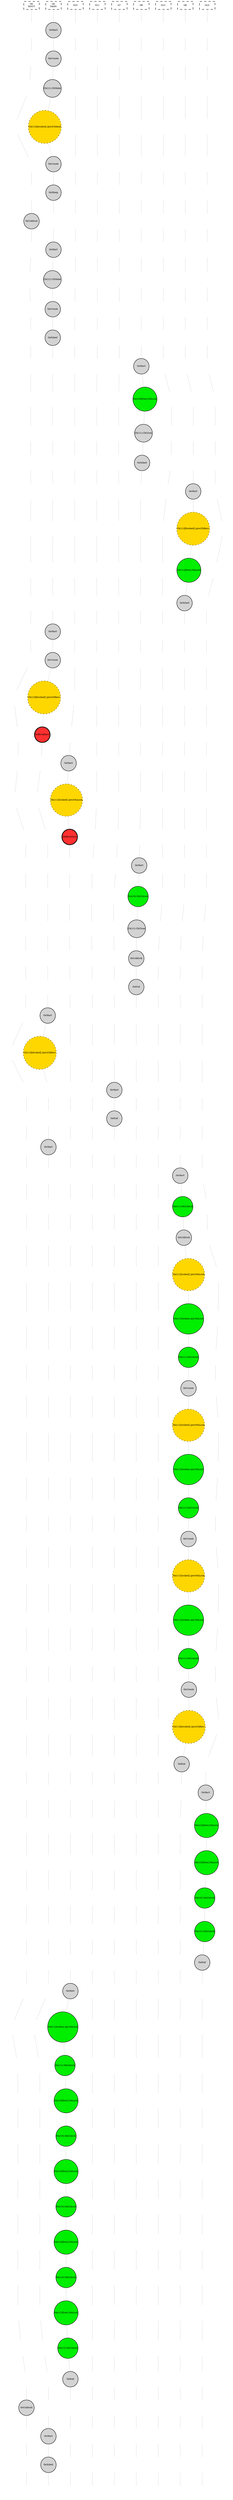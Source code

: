 digraph G{
	rankdir=TB
	subgraph{
		node [margin=0 fontsize=6 width=0.6 height=0.3 shape=box style=dashed fixedsize=true]
		rank=same;
		rankdir=LR
		"-1,0" [label="G0\nROOT"]
		"-1,1" [label="G5\nMAIN"]
		"-1,2" [label="G10"]
		"-1,3" [label="G11"]
		"-1,4" [label="G7"]
		"-1,5" [label="G9"]
		"-1,6" [label="G12"]
		"-1,7" [label="G8"]
		"-1,8" [label="G13"]

		edge [dir=none, style=invis]
		"-1,0" -> "-1,1"
		"-1,1" -> "-1,2"
		"-1,2" -> "-1,3"
		"-1,3" -> "-1,4"
		"-1,4" -> "-1,5"
		"-1,5" -> "-1,6"
		"-1,6" -> "-1,7"
		"-1,7" -> "-1,8"	}

	subgraph{
		node [margin=0 fontsize=6 width=0.6 shape=circle style=invis]
		rank=same;
		rankdir=LR

		"0,0" 
		"0,1" [label="GoStart",style=filled]
		"0,2" 
		"0,3" 
		"0,4" 
		"0,5" 
		"0,6" 
		"0,7" 
		"0,8" 

		edge [dir=none, style=invis]
		"0,0" -> "0,1"
		"0,1" -> "0,2"
		"0,2" -> "0,3"
		"0,3" -> "0,4"
		"0,4" -> "0,5"
		"0,5" -> "0,6"
		"0,6" -> "0,7"
		"0,7" -> "0,8"	}

	subgraph{
		node [margin=0 fontsize=6 width=0.6 shape=circle style=invis]
		rank=same;
		rankdir=LR

		"1,0" 
		"1,1" [label="GoCreate",style=filled]
		"1,2" 
		"1,3" 
		"1,4" 
		"1,5" 
		"1,6" 
		"1,7" 
		"1,8" 

		edge [dir=none, style=invis]
		"1,0" -> "1,1"
		"1,1" -> "1,2"
		"1,2" -> "1,3"
		"1,3" -> "1,4"
		"1,4" -> "1,5"
		"1,5" -> "1,6"
		"1,6" -> "1,7"
		"1,7" -> "1,8"	}

	subgraph{
		node [margin=0 fontsize=6 width=0.6 shape=circle style=invis]
		rank=same;
		rankdir=LR

		"2,0" 
		"2,1" [label="Ch(11).ChMake",style=filled]
		"2,2" 
		"2,3" 
		"2,4" 
		"2,5" 
		"2,6" 
		"2,7" 
		"2,8" 

		edge [dir=none, style=invis]
		"2,0" -> "2,1"
		"2,1" -> "2,2"
		"2,2" -> "2,3"
		"2,3" -> "2,4"
		"2,4" -> "2,5"
		"2,5" -> "2,6"
		"2,6" -> "2,7"
		"2,7" -> "2,8"	}

	subgraph{
		node [margin=0 fontsize=6 width=0.6 shape=circle style=invis]
		rank=same;
		rankdir=LR

		"3,0" 
		"3,1" [label="Ch(11)[blocked].(pre)ChSend",style="dotted,filled", fillcolor=gold]
		"3,2" 
		"3,3" 
		"3,4" 
		"3,5" 
		"3,6" 
		"3,7" 
		"3,8" 

		edge [dir=none, style=invis]
		"3,0" -> "3,1"
		"3,1" -> "3,2"
		"3,2" -> "3,3"
		"3,3" -> "3,4"
		"3,4" -> "3,5"
		"3,5" -> "3,6"
		"3,6" -> "3,7"
		"3,7" -> "3,8"	}

	subgraph{
		node [margin=0 fontsize=6 width=0.6 shape=circle style=invis]
		rank=same;
		rankdir=LR

		"4,0" 
		"4,1" [label="GoCreate",style=filled]
		"4,2" 
		"4,3" 
		"4,4" 
		"4,5" 
		"4,6" 
		"4,7" 
		"4,8" 

		edge [dir=none, style=invis]
		"4,0" -> "4,1"
		"4,1" -> "4,2"
		"4,2" -> "4,3"
		"4,3" -> "4,4"
		"4,4" -> "4,5"
		"4,5" -> "4,6"
		"4,6" -> "4,7"
		"4,7" -> "4,8"	}

	subgraph{
		node [margin=0 fontsize=6 width=0.6 shape=circle style=invis]
		rank=same;
		rankdir=LR

		"5,0" 
		"5,1" [label="GoSleep",style=filled]
		"5,2" 
		"5,3" 
		"5,4" 
		"5,5" 
		"5,6" 
		"5,7" 
		"5,8" 

		edge [dir=none, style=invis]
		"5,0" -> "5,1"
		"5,1" -> "5,2"
		"5,2" -> "5,3"
		"5,3" -> "5,4"
		"5,4" -> "5,5"
		"5,5" -> "5,6"
		"5,6" -> "5,7"
		"5,7" -> "5,8"	}

	subgraph{
		node [margin=0 fontsize=6 width=0.6 shape=circle style=invis]
		rank=same;
		rankdir=LR

		"6,0" [label="GoUnblock",style=filled]
		"6,1" 
		"6,2" 
		"6,3" 
		"6,4" 
		"6,5" 
		"6,6" 
		"6,7" 
		"6,8" 

		edge [dir=none, style=invis]
		"6,0" -> "6,1"
		"6,1" -> "6,2"
		"6,2" -> "6,3"
		"6,3" -> "6,4"
		"6,4" -> "6,5"
		"6,5" -> "6,6"
		"6,6" -> "6,7"
		"6,7" -> "6,8"	}

	subgraph{
		node [margin=0 fontsize=6 width=0.6 shape=circle style=invis]
		rank=same;
		rankdir=LR

		"7,0" 
		"7,1" [label="GoStart",style=filled]
		"7,2" 
		"7,3" 
		"7,4" 
		"7,5" 
		"7,6" 
		"7,7" 
		"7,8" 

		edge [dir=none, style=invis]
		"7,0" -> "7,1"
		"7,1" -> "7,2"
		"7,2" -> "7,3"
		"7,3" -> "7,4"
		"7,4" -> "7,5"
		"7,5" -> "7,6"
		"7,6" -> "7,7"
		"7,7" -> "7,8"	}

	subgraph{
		node [margin=0 fontsize=6 width=0.6 shape=circle style=invis]
		rank=same;
		rankdir=LR

		"8,0" 
		"8,1" [label="Ch(12).ChMake",style=filled]
		"8,2" 
		"8,3" 
		"8,4" 
		"8,5" 
		"8,6" 
		"8,7" 
		"8,8" 

		edge [dir=none, style=invis]
		"8,0" -> "8,1"
		"8,1" -> "8,2"
		"8,2" -> "8,3"
		"8,3" -> "8,4"
		"8,4" -> "8,5"
		"8,5" -> "8,6"
		"8,6" -> "8,7"
		"8,7" -> "8,8"	}

	subgraph{
		node [margin=0 fontsize=6 width=0.6 shape=circle style=invis]
		rank=same;
		rankdir=LR

		"9,0" 
		"9,1" [label="GoCreate",style=filled]
		"9,2" 
		"9,3" 
		"9,4" 
		"9,5" 
		"9,6" 
		"9,7" 
		"9,8" 

		edge [dir=none, style=invis]
		"9,0" -> "9,1"
		"9,1" -> "9,2"
		"9,2" -> "9,3"
		"9,3" -> "9,4"
		"9,4" -> "9,5"
		"9,5" -> "9,6"
		"9,6" -> "9,7"
		"9,7" -> "9,8"	}

	subgraph{
		node [margin=0 fontsize=6 width=0.6 shape=circle style=invis]
		rank=same;
		rankdir=LR

		"10,0" 
		"10,1" [label="GoSched",style=filled]
		"10,2" 
		"10,3" 
		"10,4" 
		"10,5" 
		"10,6" 
		"10,7" 
		"10,8" 

		edge [dir=none, style=invis]
		"10,0" -> "10,1"
		"10,1" -> "10,2"
		"10,2" -> "10,3"
		"10,3" -> "10,4"
		"10,4" -> "10,5"
		"10,5" -> "10,6"
		"10,6" -> "10,7"
		"10,7" -> "10,8"	}

	subgraph{
		node [margin=0 fontsize=6 width=0.6 shape=circle style=invis]
		rank=same;
		rankdir=LR

		"11,0" 
		"11,1" 
		"11,2" 
		"11,3" 
		"11,4" 
		"11,5" [label="GoStart",style=filled]
		"11,6" 
		"11,7" 
		"11,8" 

		edge [dir=none, style=invis]
		"11,0" -> "11,1"
		"11,1" -> "11,2"
		"11,2" -> "11,3"
		"11,3" -> "11,4"
		"11,4" -> "11,5"
		"11,5" -> "11,6"
		"11,6" -> "11,7"
		"11,7" -> "11,8"	}

	subgraph{
		node [margin=0 fontsize=6 width=0.6 shape=circle style=invis]
		rank=same;
		rankdir=LR

		"12,0" 
		"12,1" 
		"12,2" 
		"12,3" 
		"12,4" 
		"12,5" [label="Mu(10)[free].MuLock",style="filled", fillcolor=green2]
		"12,6" 
		"12,7" 
		"12,8" 

		edge [dir=none, style=invis]
		"12,0" -> "12,1"
		"12,1" -> "12,2"
		"12,2" -> "12,3"
		"12,3" -> "12,4"
		"12,4" -> "12,5"
		"12,5" -> "12,6"
		"12,6" -> "12,7"
		"12,7" -> "12,8"	}

	subgraph{
		node [margin=0 fontsize=6 width=0.6 shape=circle style=invis]
		rank=same;
		rankdir=LR

		"13,0" 
		"13,1" 
		"13,2" 
		"13,3" 
		"13,4" 
		"13,5" [label="Ch(11).ChClose",style=filled]
		"13,6" 
		"13,7" 
		"13,8" 

		edge [dir=none, style=invis]
		"13,0" -> "13,1"
		"13,1" -> "13,2"
		"13,2" -> "13,3"
		"13,3" -> "13,4"
		"13,4" -> "13,5"
		"13,5" -> "13,6"
		"13,6" -> "13,7"
		"13,7" -> "13,8"	}

	subgraph{
		node [margin=0 fontsize=6 width=0.6 shape=circle style=invis]
		rank=same;
		rankdir=LR

		"14,0" 
		"14,1" 
		"14,2" 
		"14,3" 
		"14,4" 
		"14,5" [label="GoSched",style=filled]
		"14,6" 
		"14,7" 
		"14,8" 

		edge [dir=none, style=invis]
		"14,0" -> "14,1"
		"14,1" -> "14,2"
		"14,2" -> "14,3"
		"14,3" -> "14,4"
		"14,4" -> "14,5"
		"14,5" -> "14,6"
		"14,6" -> "14,7"
		"14,7" -> "14,8"	}

	subgraph{
		node [margin=0 fontsize=6 width=0.6 shape=circle style=invis]
		rank=same;
		rankdir=LR

		"15,0" 
		"15,1" 
		"15,2" 
		"15,3" 
		"15,4" 
		"15,5" 
		"15,6" 
		"15,7" [label="GoStart",style=filled]
		"15,8" 

		edge [dir=none, style=invis]
		"15,0" -> "15,1"
		"15,1" -> "15,2"
		"15,2" -> "15,3"
		"15,3" -> "15,4"
		"15,4" -> "15,5"
		"15,5" -> "15,6"
		"15,6" -> "15,7"
		"15,7" -> "15,8"	}

	subgraph{
		node [margin=0 fontsize=6 width=0.6 shape=circle style=invis]
		rank=same;
		rankdir=LR

		"16,0" 
		"16,1" 
		"16,2" 
		"16,3" 
		"16,4" 
		"16,5" 
		"16,6" 
		"16,7" [label="Ch(11)[blocked].(pre)ChRecv",style="dotted,filled", fillcolor=gold]
		"16,8" 

		edge [dir=none, style=invis]
		"16,0" -> "16,1"
		"16,1" -> "16,2"
		"16,2" -> "16,3"
		"16,3" -> "16,4"
		"16,4" -> "16,5"
		"16,5" -> "16,6"
		"16,6" -> "16,7"
		"16,7" -> "16,8"	}

	subgraph{
		node [margin=0 fontsize=6 width=0.6 shape=circle style=invis]
		rank=same;
		rankdir=LR

		"17,0" 
		"17,1" 
		"17,2" 
		"17,3" 
		"17,4" 
		"17,5" 
		"17,6" 
		"17,7" [label="Mu(11)[free].MuLock",style="filled", fillcolor=green2]
		"17,8" 

		edge [dir=none, style=invis]
		"17,0" -> "17,1"
		"17,1" -> "17,2"
		"17,2" -> "17,3"
		"17,3" -> "17,4"
		"17,4" -> "17,5"
		"17,5" -> "17,6"
		"17,6" -> "17,7"
		"17,7" -> "17,8"	}

	subgraph{
		node [margin=0 fontsize=6 width=0.6 shape=circle style=invis]
		rank=same;
		rankdir=LR

		"18,0" 
		"18,1" 
		"18,2" 
		"18,3" 
		"18,4" 
		"18,5" 
		"18,6" 
		"18,7" [label="GoSched",style=filled]
		"18,8" 

		edge [dir=none, style=invis]
		"18,0" -> "18,1"
		"18,1" -> "18,2"
		"18,2" -> "18,3"
		"18,3" -> "18,4"
		"18,4" -> "18,5"
		"18,5" -> "18,6"
		"18,6" -> "18,7"
		"18,7" -> "18,8"	}

	subgraph{
		node [margin=0 fontsize=6 width=0.6 shape=circle style=invis]
		rank=same;
		rankdir=LR

		"19,0" 
		"19,1" [label="GoStart",style=filled]
		"19,2" 
		"19,3" 
		"19,4" 
		"19,5" 
		"19,6" 
		"19,7" 
		"19,8" 

		edge [dir=none, style=invis]
		"19,0" -> "19,1"
		"19,1" -> "19,2"
		"19,2" -> "19,3"
		"19,3" -> "19,4"
		"19,4" -> "19,5"
		"19,5" -> "19,6"
		"19,6" -> "19,7"
		"19,7" -> "19,8"	}

	subgraph{
		node [margin=0 fontsize=6 width=0.6 shape=circle style=invis]
		rank=same;
		rankdir=LR

		"20,0" 
		"20,1" [label="GoCreate",style=filled]
		"20,2" 
		"20,3" 
		"20,4" 
		"20,5" 
		"20,6" 
		"20,7" 
		"20,8" 

		edge [dir=none, style=invis]
		"20,0" -> "20,1"
		"20,1" -> "20,2"
		"20,2" -> "20,3"
		"20,3" -> "20,4"
		"20,4" -> "20,5"
		"20,5" -> "20,6"
		"20,6" -> "20,7"
		"20,7" -> "20,8"	}

	subgraph{
		node [margin=0 fontsize=6 width=0.6 shape=circle style=invis]
		rank=same;
		rankdir=LR

		"21,0" 
		"21,1" [label="Ch(12)[blocked].(pre)ChRecv",style="dotted,filled", fillcolor=gold]
		"21,2" 
		"21,3" 
		"21,4" 
		"21,5" 
		"21,6" 
		"21,7" 
		"21,8" 

		edge [dir=none, style=invis]
		"21,0" -> "21,1"
		"21,1" -> "21,2"
		"21,2" -> "21,3"
		"21,3" -> "21,4"
		"21,4" -> "21,5"
		"21,5" -> "21,6"
		"21,6" -> "21,7"
		"21,7" -> "21,8"	}

	subgraph{
		node [margin=0 fontsize=6 width=0.6 shape=circle style=invis]
		rank=same;
		rankdir=LR

		"22,0" 
		"22,1" [label="GoBlockRecv",style="bold,filled", fillcolor=firebrick1]
		"22,2" 
		"22,3" 
		"22,4" 
		"22,5" 
		"22,6" 
		"22,7" 
		"22,8" 

		edge [dir=none, style=invis]
		"22,0" -> "22,1"
		"22,1" -> "22,2"
		"22,2" -> "22,3"
		"22,3" -> "22,4"
		"22,4" -> "22,5"
		"22,5" -> "22,6"
		"22,6" -> "22,7"
		"22,7" -> "22,8"	}

	subgraph{
		node [margin=0 fontsize=6 width=0.6 shape=circle style=invis]
		rank=same;
		rankdir=LR

		"23,0" 
		"23,1" 
		"23,2" [label="GoStart",style=filled]
		"23,3" 
		"23,4" 
		"23,5" 
		"23,6" 
		"23,7" 
		"23,8" 

		edge [dir=none, style=invis]
		"23,0" -> "23,1"
		"23,1" -> "23,2"
		"23,2" -> "23,3"
		"23,3" -> "23,4"
		"23,4" -> "23,5"
		"23,5" -> "23,6"
		"23,6" -> "23,7"
		"23,7" -> "23,8"	}

	subgraph{
		node [margin=0 fontsize=6 width=0.6 shape=circle style=invis]
		rank=same;
		rankdir=LR

		"24,0" 
		"24,1" 
		"24,2" [label="Mu(11)[locked].(pre)MuLock",style="dotted,filled", fillcolor=gold]
		"24,3" 
		"24,4" 
		"24,5" 
		"24,6" 
		"24,7" 
		"24,8" 

		edge [dir=none, style=invis]
		"24,0" -> "24,1"
		"24,1" -> "24,2"
		"24,2" -> "24,3"
		"24,3" -> "24,4"
		"24,4" -> "24,5"
		"24,5" -> "24,6"
		"24,6" -> "24,7"
		"24,7" -> "24,8"	}

	subgraph{
		node [margin=0 fontsize=6 width=0.6 shape=circle style=invis]
		rank=same;
		rankdir=LR

		"25,0" 
		"25,1" 
		"25,2" [label="GoBlockSync",style="bold,filled", fillcolor=firebrick1]
		"25,3" 
		"25,4" 
		"25,5" 
		"25,6" 
		"25,7" 
		"25,8" 

		edge [dir=none, style=invis]
		"25,0" -> "25,1"
		"25,1" -> "25,2"
		"25,2" -> "25,3"
		"25,3" -> "25,4"
		"25,4" -> "25,5"
		"25,5" -> "25,6"
		"25,6" -> "25,7"
		"25,7" -> "25,8"	}

	subgraph{
		node [margin=0 fontsize=6 width=0.6 shape=circle style=invis]
		rank=same;
		rankdir=LR

		"26,0" 
		"26,1" 
		"26,2" 
		"26,3" 
		"26,4" 
		"26,5" [label="GoStart",style=filled]
		"26,6" 
		"26,7" 
		"26,8" 

		edge [dir=none, style=invis]
		"26,0" -> "26,1"
		"26,1" -> "26,2"
		"26,2" -> "26,3"
		"26,3" -> "26,4"
		"26,4" -> "26,5"
		"26,5" -> "26,6"
		"26,6" -> "26,7"
		"26,7" -> "26,8"	}

	subgraph{
		node [margin=0 fontsize=6 width=0.6 shape=circle style=invis]
		rank=same;
		rankdir=LR

		"27,0" 
		"27,1" 
		"27,2" 
		"27,3" 
		"27,4" 
		"27,5" [label="Mu(10).MuUnlock",style="filled", fillcolor=green2]
		"27,6" 
		"27,7" 
		"27,8" 

		edge [dir=none, style=invis]
		"27,0" -> "27,1"
		"27,1" -> "27,2"
		"27,2" -> "27,3"
		"27,3" -> "27,4"
		"27,4" -> "27,5"
		"27,5" -> "27,6"
		"27,6" -> "27,7"
		"27,7" -> "27,8"	}

	subgraph{
		node [margin=0 fontsize=6 width=0.6 shape=circle style=invis]
		rank=same;
		rankdir=LR

		"28,0" 
		"28,1" 
		"28,2" 
		"28,3" 
		"28,4" 
		"28,5" [label="Ch(12).ChClose",style=filled]
		"28,6" 
		"28,7" 
		"28,8" 

		edge [dir=none, style=invis]
		"28,0" -> "28,1"
		"28,1" -> "28,2"
		"28,2" -> "28,3"
		"28,3" -> "28,4"
		"28,4" -> "28,5"
		"28,5" -> "28,6"
		"28,6" -> "28,7"
		"28,7" -> "28,8"	}

	subgraph{
		node [margin=0 fontsize=6 width=0.6 shape=circle style=invis]
		rank=same;
		rankdir=LR

		"29,0" 
		"29,1" 
		"29,2" 
		"29,3" 
		"29,4" 
		"29,5" [label="GoUnblock",style=filled]
		"29,6" 
		"29,7" 
		"29,8" 

		edge [dir=none, style=invis]
		"29,0" -> "29,1"
		"29,1" -> "29,2"
		"29,2" -> "29,3"
		"29,3" -> "29,4"
		"29,4" -> "29,5"
		"29,5" -> "29,6"
		"29,6" -> "29,7"
		"29,7" -> "29,8"	}

	subgraph{
		node [margin=0 fontsize=6 width=0.6 shape=circle style=invis]
		rank=same;
		rankdir=LR

		"30,0" 
		"30,1" 
		"30,2" 
		"30,3" 
		"30,4" 
		"30,5" [label="GoEnd",style=filled]
		"30,6" 
		"30,7" 
		"30,8" 

		edge [dir=none, style=invis]
		"30,0" -> "30,1"
		"30,1" -> "30,2"
		"30,2" -> "30,3"
		"30,3" -> "30,4"
		"30,4" -> "30,5"
		"30,5" -> "30,6"
		"30,6" -> "30,7"
		"30,7" -> "30,8"	}

	subgraph{
		node [margin=0 fontsize=6 width=0.6 shape=circle style=invis]
		rank=same;
		rankdir=LR

		"31,0" 
		"31,1" [label="GoStart",style=filled]
		"31,2" 
		"31,3" 
		"31,4" 
		"31,5" 
		"31,6" 
		"31,7" 
		"31,8" 

		edge [dir=none, style=invis]
		"31,0" -> "31,1"
		"31,1" -> "31,2"
		"31,2" -> "31,3"
		"31,3" -> "31,4"
		"31,4" -> "31,5"
		"31,5" -> "31,6"
		"31,6" -> "31,7"
		"31,7" -> "31,8"	}

	subgraph{
		node [margin=0 fontsize=6 width=0.6 shape=circle style=invis]
		rank=same;
		rankdir=LR

		"32,0" 
		"32,1" [label="Ch(12)[blocked].(pre)ChRecv",style="dotted,filled", fillcolor=gold]
		"32,2" 
		"32,3" 
		"32,4" 
		"32,5" 
		"32,6" 
		"32,7" 
		"32,8" 

		edge [dir=none, style=invis]
		"32,0" -> "32,1"
		"32,1" -> "32,2"
		"32,2" -> "32,3"
		"32,3" -> "32,4"
		"32,4" -> "32,5"
		"32,5" -> "32,6"
		"32,6" -> "32,7"
		"32,7" -> "32,8"	}

	subgraph{
		node [margin=0 fontsize=6 width=0.6 shape=circle style=invis]
		rank=same;
		rankdir=LR

		"33,0" 
		"33,1" 
		"33,2" 
		"33,3" 
		"33,4" [label="GoStart",style=filled]
		"33,5" 
		"33,6" 
		"33,7" 
		"33,8" 

		edge [dir=none, style=invis]
		"33,0" -> "33,1"
		"33,1" -> "33,2"
		"33,2" -> "33,3"
		"33,3" -> "33,4"
		"33,4" -> "33,5"
		"33,5" -> "33,6"
		"33,6" -> "33,7"
		"33,7" -> "33,8"	}

	subgraph{
		node [margin=0 fontsize=6 width=0.6 shape=circle style=invis]
		rank=same;
		rankdir=LR

		"34,0" 
		"34,1" 
		"34,2" 
		"34,3" 
		"34,4" [label="GoEnd",style=filled]
		"34,5" 
		"34,6" 
		"34,7" 
		"34,8" 

		edge [dir=none, style=invis]
		"34,0" -> "34,1"
		"34,1" -> "34,2"
		"34,2" -> "34,3"
		"34,3" -> "34,4"
		"34,4" -> "34,5"
		"34,5" -> "34,6"
		"34,6" -> "34,7"
		"34,7" -> "34,8"	}

	subgraph{
		node [margin=0 fontsize=6 width=0.6 shape=circle style=invis]
		rank=same;
		rankdir=LR

		"35,0" 
		"35,1" [label="GoStart",style=filled]
		"35,2" 
		"35,3" 
		"35,4" 
		"35,5" 
		"35,6" 
		"35,7" 
		"35,8" 

		edge [dir=none, style=invis]
		"35,0" -> "35,1"
		"35,1" -> "35,2"
		"35,2" -> "35,3"
		"35,3" -> "35,4"
		"35,4" -> "35,5"
		"35,5" -> "35,6"
		"35,6" -> "35,7"
		"35,7" -> "35,8"	}

	subgraph{
		node [margin=0 fontsize=6 width=0.6 shape=circle style=invis]
		rank=same;
		rankdir=LR

		"36,0" 
		"36,1" 
		"36,2" 
		"36,3" 
		"36,4" 
		"36,5" 
		"36,6" 
		"36,7" [label="GoStart",style=filled]
		"36,8" 

		edge [dir=none, style=invis]
		"36,0" -> "36,1"
		"36,1" -> "36,2"
		"36,2" -> "36,3"
		"36,3" -> "36,4"
		"36,4" -> "36,5"
		"36,5" -> "36,6"
		"36,6" -> "36,7"
		"36,7" -> "36,8"	}

	subgraph{
		node [margin=0 fontsize=6 width=0.6 shape=circle style=invis]
		rank=same;
		rankdir=LR

		"37,0" 
		"37,1" 
		"37,2" 
		"37,3" 
		"37,4" 
		"37,5" 
		"37,6" 
		"37,7" [label="Mu(11).MuUnlock",style="filled", fillcolor=green2]
		"37,8" 

		edge [dir=none, style=invis]
		"37,0" -> "37,1"
		"37,1" -> "37,2"
		"37,2" -> "37,3"
		"37,3" -> "37,4"
		"37,4" -> "37,5"
		"37,5" -> "37,6"
		"37,6" -> "37,7"
		"37,7" -> "37,8"	}

	subgraph{
		node [margin=0 fontsize=6 width=0.6 shape=circle style=invis]
		rank=same;
		rankdir=LR

		"38,0" 
		"38,1" 
		"38,2" 
		"38,3" 
		"38,4" 
		"38,5" 
		"38,6" 
		"38,7" [label="GoUnblock",style=filled]
		"38,8" 

		edge [dir=none, style=invis]
		"38,0" -> "38,1"
		"38,1" -> "38,2"
		"38,2" -> "38,3"
		"38,3" -> "38,4"
		"38,4" -> "38,5"
		"38,5" -> "38,6"
		"38,6" -> "38,7"
		"38,7" -> "38,8"	}

	subgraph{
		node [margin=0 fontsize=6 width=0.6 shape=circle style=invis]
		rank=same;
		rankdir=LR

		"39,0" 
		"39,1" 
		"39,2" 
		"39,3" 
		"39,4" 
		"39,5" 
		"39,6" 
		"39,7" [label="Mu(11)[locked].(pre)MuLock",style="dotted,filled", fillcolor=gold]
		"39,8" 

		edge [dir=none, style=invis]
		"39,0" -> "39,1"
		"39,1" -> "39,2"
		"39,2" -> "39,3"
		"39,3" -> "39,4"
		"39,4" -> "39,5"
		"39,5" -> "39,6"
		"39,6" -> "39,7"
		"39,7" -> "39,8"	}

	subgraph{
		node [margin=0 fontsize=6 width=0.6 shape=circle style=invis]
		rank=same;
		rankdir=LR

		"40,0" 
		"40,1" 
		"40,2" 
		"40,3" 
		"40,4" 
		"40,5" 
		"40,6" 
		"40,7" [label="Mu(11)[woken-up].MuLock",style="filled", fillcolor=green2]
		"40,8" 

		edge [dir=none, style=invis]
		"40,0" -> "40,1"
		"40,1" -> "40,2"
		"40,2" -> "40,3"
		"40,3" -> "40,4"
		"40,4" -> "40,5"
		"40,5" -> "40,6"
		"40,6" -> "40,7"
		"40,7" -> "40,8"	}

	subgraph{
		node [margin=0 fontsize=6 width=0.6 shape=circle style=invis]
		rank=same;
		rankdir=LR

		"41,0" 
		"41,1" 
		"41,2" 
		"41,3" 
		"41,4" 
		"41,5" 
		"41,6" 
		"41,7" [label="Mu(11).MuUnlock",style="filled", fillcolor=green2]
		"41,8" 

		edge [dir=none, style=invis]
		"41,0" -> "41,1"
		"41,1" -> "41,2"
		"41,2" -> "41,3"
		"41,3" -> "41,4"
		"41,4" -> "41,5"
		"41,5" -> "41,6"
		"41,6" -> "41,7"
		"41,7" -> "41,8"	}

	subgraph{
		node [margin=0 fontsize=6 width=0.6 shape=circle style=invis]
		rank=same;
		rankdir=LR

		"42,0" 
		"42,1" 
		"42,2" 
		"42,3" 
		"42,4" 
		"42,5" 
		"42,6" 
		"42,7" [label="GoCreate",style=filled]
		"42,8" 

		edge [dir=none, style=invis]
		"42,0" -> "42,1"
		"42,1" -> "42,2"
		"42,2" -> "42,3"
		"42,3" -> "42,4"
		"42,4" -> "42,5"
		"42,5" -> "42,6"
		"42,6" -> "42,7"
		"42,7" -> "42,8"	}

	subgraph{
		node [margin=0 fontsize=6 width=0.6 shape=circle style=invis]
		rank=same;
		rankdir=LR

		"43,0" 
		"43,1" 
		"43,2" 
		"43,3" 
		"43,4" 
		"43,5" 
		"43,6" 
		"43,7" [label="Mu(11)[locked].(pre)MuLock",style="dotted,filled", fillcolor=gold]
		"43,8" 

		edge [dir=none, style=invis]
		"43,0" -> "43,1"
		"43,1" -> "43,2"
		"43,2" -> "43,3"
		"43,3" -> "43,4"
		"43,4" -> "43,5"
		"43,5" -> "43,6"
		"43,6" -> "43,7"
		"43,7" -> "43,8"	}

	subgraph{
		node [margin=0 fontsize=6 width=0.6 shape=circle style=invis]
		rank=same;
		rankdir=LR

		"44,0" 
		"44,1" 
		"44,2" 
		"44,3" 
		"44,4" 
		"44,5" 
		"44,6" 
		"44,7" [label="Mu(11)[woken-up].MuLock",style="filled", fillcolor=green2]
		"44,8" 

		edge [dir=none, style=invis]
		"44,0" -> "44,1"
		"44,1" -> "44,2"
		"44,2" -> "44,3"
		"44,3" -> "44,4"
		"44,4" -> "44,5"
		"44,5" -> "44,6"
		"44,6" -> "44,7"
		"44,7" -> "44,8"	}

	subgraph{
		node [margin=0 fontsize=6 width=0.6 shape=circle style=invis]
		rank=same;
		rankdir=LR

		"45,0" 
		"45,1" 
		"45,2" 
		"45,3" 
		"45,4" 
		"45,5" 
		"45,6" 
		"45,7" [label="Mu(11).MuUnlock",style="filled", fillcolor=green2]
		"45,8" 

		edge [dir=none, style=invis]
		"45,0" -> "45,1"
		"45,1" -> "45,2"
		"45,2" -> "45,3"
		"45,3" -> "45,4"
		"45,4" -> "45,5"
		"45,5" -> "45,6"
		"45,6" -> "45,7"
		"45,7" -> "45,8"	}

	subgraph{
		node [margin=0 fontsize=6 width=0.6 shape=circle style=invis]
		rank=same;
		rankdir=LR

		"46,0" 
		"46,1" 
		"46,2" 
		"46,3" 
		"46,4" 
		"46,5" 
		"46,6" 
		"46,7" [label="GoCreate",style=filled]
		"46,8" 

		edge [dir=none, style=invis]
		"46,0" -> "46,1"
		"46,1" -> "46,2"
		"46,2" -> "46,3"
		"46,3" -> "46,4"
		"46,4" -> "46,5"
		"46,5" -> "46,6"
		"46,6" -> "46,7"
		"46,7" -> "46,8"	}

	subgraph{
		node [margin=0 fontsize=6 width=0.6 shape=circle style=invis]
		rank=same;
		rankdir=LR

		"47,0" 
		"47,1" 
		"47,2" 
		"47,3" 
		"47,4" 
		"47,5" 
		"47,6" 
		"47,7" [label="Mu(11)[locked].(pre)MuLock",style="dotted,filled", fillcolor=gold]
		"47,8" 

		edge [dir=none, style=invis]
		"47,0" -> "47,1"
		"47,1" -> "47,2"
		"47,2" -> "47,3"
		"47,3" -> "47,4"
		"47,4" -> "47,5"
		"47,5" -> "47,6"
		"47,6" -> "47,7"
		"47,7" -> "47,8"	}

	subgraph{
		node [margin=0 fontsize=6 width=0.6 shape=circle style=invis]
		rank=same;
		rankdir=LR

		"48,0" 
		"48,1" 
		"48,2" 
		"48,3" 
		"48,4" 
		"48,5" 
		"48,6" 
		"48,7" [label="Mu(11)[woken-up].MuLock",style="filled", fillcolor=green2]
		"48,8" 

		edge [dir=none, style=invis]
		"48,0" -> "48,1"
		"48,1" -> "48,2"
		"48,2" -> "48,3"
		"48,3" -> "48,4"
		"48,4" -> "48,5"
		"48,5" -> "48,6"
		"48,6" -> "48,7"
		"48,7" -> "48,8"	}

	subgraph{
		node [margin=0 fontsize=6 width=0.6 shape=circle style=invis]
		rank=same;
		rankdir=LR

		"49,0" 
		"49,1" 
		"49,2" 
		"49,3" 
		"49,4" 
		"49,5" 
		"49,6" 
		"49,7" [label="Mu(11).MuUnlock",style="filled", fillcolor=green2]
		"49,8" 

		edge [dir=none, style=invis]
		"49,0" -> "49,1"
		"49,1" -> "49,2"
		"49,2" -> "49,3"
		"49,3" -> "49,4"
		"49,4" -> "49,5"
		"49,5" -> "49,6"
		"49,6" -> "49,7"
		"49,7" -> "49,8"	}

	subgraph{
		node [margin=0 fontsize=6 width=0.6 shape=circle style=invis]
		rank=same;
		rankdir=LR

		"50,0" 
		"50,1" 
		"50,2" 
		"50,3" 
		"50,4" 
		"50,5" 
		"50,6" 
		"50,7" [label="GoCreate",style=filled]
		"50,8" 

		edge [dir=none, style=invis]
		"50,0" -> "50,1"
		"50,1" -> "50,2"
		"50,2" -> "50,3"
		"50,3" -> "50,4"
		"50,4" -> "50,5"
		"50,5" -> "50,6"
		"50,6" -> "50,7"
		"50,7" -> "50,8"	}

	subgraph{
		node [margin=0 fontsize=6 width=0.6 shape=circle style=invis]
		rank=same;
		rankdir=LR

		"51,0" 
		"51,1" 
		"51,2" 
		"51,3" 
		"51,4" 
		"51,5" 
		"51,6" 
		"51,7" [label="Ch(11)[blocked].(pre)ChRecv",style="dotted,filled", fillcolor=gold]
		"51,8" 

		edge [dir=none, style=invis]
		"51,0" -> "51,1"
		"51,1" -> "51,2"
		"51,2" -> "51,3"
		"51,3" -> "51,4"
		"51,4" -> "51,5"
		"51,5" -> "51,6"
		"51,6" -> "51,7"
		"51,7" -> "51,8"	}

	subgraph{
		node [margin=0 fontsize=6 width=0.6 shape=circle style=invis]
		rank=same;
		rankdir=LR

		"52,0" 
		"52,1" 
		"52,2" 
		"52,3" 
		"52,4" 
		"52,5" 
		"52,6" 
		"52,7" [label="GoEnd",style=filled]
		"52,8" 

		edge [dir=none, style=invis]
		"52,0" -> "52,1"
		"52,1" -> "52,2"
		"52,2" -> "52,3"
		"52,3" -> "52,4"
		"52,4" -> "52,5"
		"52,5" -> "52,6"
		"52,6" -> "52,7"
		"52,7" -> "52,8"	}

	subgraph{
		node [margin=0 fontsize=6 width=0.6 shape=circle style=invis]
		rank=same;
		rankdir=LR

		"53,0" 
		"53,1" 
		"53,2" 
		"53,3" 
		"53,4" 
		"53,5" 
		"53,6" 
		"53,7" 
		"53,8" [label="GoStart",style=filled]

		edge [dir=none, style=invis]
		"53,0" -> "53,1"
		"53,1" -> "53,2"
		"53,2" -> "53,3"
		"53,3" -> "53,4"
		"53,4" -> "53,5"
		"53,5" -> "53,6"
		"53,6" -> "53,7"
		"53,7" -> "53,8"	}

	subgraph{
		node [margin=0 fontsize=6 width=0.6 shape=circle style=invis]
		rank=same;
		rankdir=LR

		"54,0" 
		"54,1" 
		"54,2" 
		"54,3" 
		"54,4" 
		"54,5" 
		"54,6" 
		"54,7" 
		"54,8" [label="Mu(12)[free].MuLock",style="filled", fillcolor=green2]

		edge [dir=none, style=invis]
		"54,0" -> "54,1"
		"54,1" -> "54,2"
		"54,2" -> "54,3"
		"54,3" -> "54,4"
		"54,4" -> "54,5"
		"54,5" -> "54,6"
		"54,6" -> "54,7"
		"54,7" -> "54,8"	}

	subgraph{
		node [margin=0 fontsize=6 width=0.6 shape=circle style=invis]
		rank=same;
		rankdir=LR

		"55,0" 
		"55,1" 
		"55,2" 
		"55,3" 
		"55,4" 
		"55,5" 
		"55,6" 
		"55,7" 
		"55,8" [label="Mu(10)[free].MuLock",style="filled", fillcolor=green2]

		edge [dir=none, style=invis]
		"55,0" -> "55,1"
		"55,1" -> "55,2"
		"55,2" -> "55,3"
		"55,3" -> "55,4"
		"55,4" -> "55,5"
		"55,5" -> "55,6"
		"55,6" -> "55,7"
		"55,7" -> "55,8"	}

	subgraph{
		node [margin=0 fontsize=6 width=0.6 shape=circle style=invis]
		rank=same;
		rankdir=LR

		"56,0" 
		"56,1" 
		"56,2" 
		"56,3" 
		"56,4" 
		"56,5" 
		"56,6" 
		"56,7" 
		"56,8" [label="Mu(10).MuUnlock",style="filled", fillcolor=green2]

		edge [dir=none, style=invis]
		"56,0" -> "56,1"
		"56,1" -> "56,2"
		"56,2" -> "56,3"
		"56,3" -> "56,4"
		"56,4" -> "56,5"
		"56,5" -> "56,6"
		"56,6" -> "56,7"
		"56,7" -> "56,8"	}

	subgraph{
		node [margin=0 fontsize=6 width=0.6 shape=circle style=invis]
		rank=same;
		rankdir=LR

		"57,0" 
		"57,1" 
		"57,2" 
		"57,3" 
		"57,4" 
		"57,5" 
		"57,6" 
		"57,7" 
		"57,8" [label="Mu(12).MuUnlock",style="filled", fillcolor=green2]

		edge [dir=none, style=invis]
		"57,0" -> "57,1"
		"57,1" -> "57,2"
		"57,2" -> "57,3"
		"57,3" -> "57,4"
		"57,4" -> "57,5"
		"57,5" -> "57,6"
		"57,6" -> "57,7"
		"57,7" -> "57,8"	}

	subgraph{
		node [margin=0 fontsize=6 width=0.6 shape=circle style=invis]
		rank=same;
		rankdir=LR

		"58,0" 
		"58,1" 
		"58,2" 
		"58,3" 
		"58,4" 
		"58,5" 
		"58,6" 
		"58,7" 
		"58,8" [label="GoEnd",style=filled]

		edge [dir=none, style=invis]
		"58,0" -> "58,1"
		"58,1" -> "58,2"
		"58,2" -> "58,3"
		"58,3" -> "58,4"
		"58,4" -> "58,5"
		"58,5" -> "58,6"
		"58,6" -> "58,7"
		"58,7" -> "58,8"	}

	subgraph{
		node [margin=0 fontsize=6 width=0.6 shape=circle style=invis]
		rank=same;
		rankdir=LR

		"59,0" 
		"59,1" 
		"59,2" [label="GoStart",style=filled]
		"59,3" 
		"59,4" 
		"59,5" 
		"59,6" 
		"59,7" 
		"59,8" 

		edge [dir=none, style=invis]
		"59,0" -> "59,1"
		"59,1" -> "59,2"
		"59,2" -> "59,3"
		"59,3" -> "59,4"
		"59,4" -> "59,5"
		"59,5" -> "59,6"
		"59,6" -> "59,7"
		"59,7" -> "59,8"	}

	subgraph{
		node [margin=0 fontsize=6 width=0.6 shape=circle style=invis]
		rank=same;
		rankdir=LR

		"60,0" 
		"60,1" 
		"60,2" [label="Mu(11)[woken-up].MuLock",style="filled", fillcolor=green2]
		"60,3" 
		"60,4" 
		"60,5" 
		"60,6" 
		"60,7" 
		"60,8" 

		edge [dir=none, style=invis]
		"60,0" -> "60,1"
		"60,1" -> "60,2"
		"60,2" -> "60,3"
		"60,3" -> "60,4"
		"60,4" -> "60,5"
		"60,5" -> "60,6"
		"60,6" -> "60,7"
		"60,7" -> "60,8"	}

	subgraph{
		node [margin=0 fontsize=6 width=0.6 shape=circle style=invis]
		rank=same;
		rankdir=LR

		"61,0" 
		"61,1" 
		"61,2" [label="Mu(11).MuUnlock",style="filled", fillcolor=green2]
		"61,3" 
		"61,4" 
		"61,5" 
		"61,6" 
		"61,7" 
		"61,8" 

		edge [dir=none, style=invis]
		"61,0" -> "61,1"
		"61,1" -> "61,2"
		"61,2" -> "61,3"
		"61,3" -> "61,4"
		"61,4" -> "61,5"
		"61,5" -> "61,6"
		"61,6" -> "61,7"
		"61,7" -> "61,8"	}

	subgraph{
		node [margin=0 fontsize=6 width=0.6 shape=circle style=invis]
		rank=same;
		rankdir=LR

		"62,0" 
		"62,1" 
		"62,2" [label="Mu(10)[free].MuLock",style="filled", fillcolor=green2]
		"62,3" 
		"62,4" 
		"62,5" 
		"62,6" 
		"62,7" 
		"62,8" 

		edge [dir=none, style=invis]
		"62,0" -> "62,1"
		"62,1" -> "62,2"
		"62,2" -> "62,3"
		"62,3" -> "62,4"
		"62,4" -> "62,5"
		"62,5" -> "62,6"
		"62,6" -> "62,7"
		"62,7" -> "62,8"	}

	subgraph{
		node [margin=0 fontsize=6 width=0.6 shape=circle style=invis]
		rank=same;
		rankdir=LR

		"63,0" 
		"63,1" 
		"63,2" [label="Mu(10).MuUnlock",style="filled", fillcolor=green2]
		"63,3" 
		"63,4" 
		"63,5" 
		"63,6" 
		"63,7" 
		"63,8" 

		edge [dir=none, style=invis]
		"63,0" -> "63,1"
		"63,1" -> "63,2"
		"63,2" -> "63,3"
		"63,3" -> "63,4"
		"63,4" -> "63,5"
		"63,5" -> "63,6"
		"63,6" -> "63,7"
		"63,7" -> "63,8"	}

	subgraph{
		node [margin=0 fontsize=6 width=0.6 shape=circle style=invis]
		rank=same;
		rankdir=LR

		"64,0" 
		"64,1" 
		"64,2" [label="Mu(13)[free].MuLock",style="filled", fillcolor=green2]
		"64,3" 
		"64,4" 
		"64,5" 
		"64,6" 
		"64,7" 
		"64,8" 

		edge [dir=none, style=invis]
		"64,0" -> "64,1"
		"64,1" -> "64,2"
		"64,2" -> "64,3"
		"64,3" -> "64,4"
		"64,4" -> "64,5"
		"64,5" -> "64,6"
		"64,6" -> "64,7"
		"64,7" -> "64,8"	}

	subgraph{
		node [margin=0 fontsize=6 width=0.6 shape=circle style=invis]
		rank=same;
		rankdir=LR

		"65,0" 
		"65,1" 
		"65,2" [label="Mu(13).MuUnlock",style="filled", fillcolor=green2]
		"65,3" 
		"65,4" 
		"65,5" 
		"65,6" 
		"65,7" 
		"65,8" 

		edge [dir=none, style=invis]
		"65,0" -> "65,1"
		"65,1" -> "65,2"
		"65,2" -> "65,3"
		"65,3" -> "65,4"
		"65,4" -> "65,5"
		"65,5" -> "65,6"
		"65,6" -> "65,7"
		"65,7" -> "65,8"	}

	subgraph{
		node [margin=0 fontsize=6 width=0.6 shape=circle style=invis]
		rank=same;
		rankdir=LR

		"66,0" 
		"66,1" 
		"66,2" [label="Mu(14)[free].MuLock",style="filled", fillcolor=green2]
		"66,3" 
		"66,4" 
		"66,5" 
		"66,6" 
		"66,7" 
		"66,8" 

		edge [dir=none, style=invis]
		"66,0" -> "66,1"
		"66,1" -> "66,2"
		"66,2" -> "66,3"
		"66,3" -> "66,4"
		"66,4" -> "66,5"
		"66,5" -> "66,6"
		"66,6" -> "66,7"
		"66,7" -> "66,8"	}

	subgraph{
		node [margin=0 fontsize=6 width=0.6 shape=circle style=invis]
		rank=same;
		rankdir=LR

		"67,0" 
		"67,1" 
		"67,2" [label="Mu(14).MuUnlock",style="filled", fillcolor=green2]
		"67,3" 
		"67,4" 
		"67,5" 
		"67,6" 
		"67,7" 
		"67,8" 

		edge [dir=none, style=invis]
		"67,0" -> "67,1"
		"67,1" -> "67,2"
		"67,2" -> "67,3"
		"67,3" -> "67,4"
		"67,4" -> "67,5"
		"67,5" -> "67,6"
		"67,6" -> "67,7"
		"67,7" -> "67,8"	}

	subgraph{
		node [margin=0 fontsize=6 width=0.6 shape=circle style=invis]
		rank=same;
		rankdir=LR

		"68,0" 
		"68,1" 
		"68,2" [label="Mu(12)[free].MuLock",style="filled", fillcolor=green2]
		"68,3" 
		"68,4" 
		"68,5" 
		"68,6" 
		"68,7" 
		"68,8" 

		edge [dir=none, style=invis]
		"68,0" -> "68,1"
		"68,1" -> "68,2"
		"68,2" -> "68,3"
		"68,3" -> "68,4"
		"68,4" -> "68,5"
		"68,5" -> "68,6"
		"68,6" -> "68,7"
		"68,7" -> "68,8"	}

	subgraph{
		node [margin=0 fontsize=6 width=0.6 shape=circle style=invis]
		rank=same;
		rankdir=LR

		"69,0" 
		"69,1" 
		"69,2" [label="Mu(12).MuUnlock",style="filled", fillcolor=green2]
		"69,3" 
		"69,4" 
		"69,5" 
		"69,6" 
		"69,7" 
		"69,8" 

		edge [dir=none, style=invis]
		"69,0" -> "69,1"
		"69,1" -> "69,2"
		"69,2" -> "69,3"
		"69,3" -> "69,4"
		"69,4" -> "69,5"
		"69,5" -> "69,6"
		"69,6" -> "69,7"
		"69,7" -> "69,8"	}

	subgraph{
		node [margin=0 fontsize=6 width=0.6 shape=circle style=invis]
		rank=same;
		rankdir=LR

		"70,0" 
		"70,1" 
		"70,2" [label="GoEnd",style=filled]
		"70,3" 
		"70,4" 
		"70,5" 
		"70,6" 
		"70,7" 
		"70,8" 

		edge [dir=none, style=invis]
		"70,0" -> "70,1"
		"70,1" -> "70,2"
		"70,2" -> "70,3"
		"70,3" -> "70,4"
		"70,4" -> "70,5"
		"70,5" -> "70,6"
		"70,6" -> "70,7"
		"70,7" -> "70,8"	}

	subgraph{
		node [margin=0 fontsize=6 width=0.6 shape=circle style=invis]
		rank=same;
		rankdir=LR

		"71,0" [label="GoUnblock",style=filled]
		"71,1" 
		"71,2" 
		"71,3" 
		"71,4" 
		"71,5" 
		"71,6" 
		"71,7" 
		"71,8" 

		edge [dir=none, style=invis]
		"71,0" -> "71,1"
		"71,1" -> "71,2"
		"71,2" -> "71,3"
		"71,3" -> "71,4"
		"71,4" -> "71,5"
		"71,5" -> "71,6"
		"71,6" -> "71,7"
		"71,7" -> "71,8"	}

	subgraph{
		node [margin=0 fontsize=6 width=0.6 shape=circle style=invis]
		rank=same;
		rankdir=LR

		"72,0" 
		"72,1" [label="GoStart",style=filled]
		"72,2" 
		"72,3" 
		"72,4" 
		"72,5" 
		"72,6" 
		"72,7" 
		"72,8" 

		edge [dir=none, style=invis]
		"72,0" -> "72,1"
		"72,1" -> "72,2"
		"72,2" -> "72,3"
		"72,3" -> "72,4"
		"72,4" -> "72,5"
		"72,5" -> "72,6"
		"72,6" -> "72,7"
		"72,7" -> "72,8"	}

	subgraph{
		node [margin=0 fontsize=6 width=0.6 shape=circle style=invis]
		rank=same;
		rankdir=LR

		"73,0" 
		"73,1" [label="GoSched",style=filled]
		"73,2" 
		"73,3" 
		"73,4" 
		"73,5" 
		"73,6" 
		"73,7" 
		"73,8" 

		edge [dir=none, style=invis]
		"73,0" -> "73,1"
		"73,1" -> "73,2"
		"73,2" -> "73,3"
		"73,3" -> "73,4"
		"73,4" -> "73,5"
		"73,5" -> "73,6"
		"73,6" -> "73,7"
		"73,7" -> "73,8"	}

	subgraph{
		node [margin=0 fontsize=6 width=0.6 shape=box style=invis]
		rank=same;
		rankdir=LR
		"x,0"
		"x,1"
		"x,2"
		"x,3"
		"x,4"
		"x,5"
		"x,6"
		"x,7"
		"x,8"

		edge [dir=none, style=invis]
		"x,0" -> "x,1"
		"x,1" -> "x,2"
		"x,2" -> "x,3"
		"x,3" -> "x,4"
		"x,4" -> "x,5"
		"x,5" -> "x,6"
		"x,6" -> "x,7"
		"x,7" -> "x,8"	}

	edge [dir=none, color=gray88]
	"-1,0" -> "0,0"

	"0,0" -> "1,0"

	"1,0" -> "2,0"

	"2,0" -> "3,0"

	"3,0" -> "4,0"

	"4,0" -> "5,0"

	"5,0" -> "6,0"

	"6,0" -> "7,0"

	"7,0" -> "8,0"

	"8,0" -> "9,0"

	"9,0" -> "10,0"

	"10,0" -> "11,0"

	"11,0" -> "12,0"

	"12,0" -> "13,0"

	"13,0" -> "14,0"

	"14,0" -> "15,0"

	"15,0" -> "16,0"

	"16,0" -> "17,0"

	"17,0" -> "18,0"

	"18,0" -> "19,0"

	"19,0" -> "20,0"

	"20,0" -> "21,0"

	"21,0" -> "22,0"

	"22,0" -> "23,0"

	"23,0" -> "24,0"

	"24,0" -> "25,0"

	"25,0" -> "26,0"

	"26,0" -> "27,0"

	"27,0" -> "28,0"

	"28,0" -> "29,0"

	"29,0" -> "30,0"

	"30,0" -> "31,0"

	"31,0" -> "32,0"

	"32,0" -> "33,0"

	"33,0" -> "34,0"

	"34,0" -> "35,0"

	"35,0" -> "36,0"

	"36,0" -> "37,0"

	"37,0" -> "38,0"

	"38,0" -> "39,0"

	"39,0" -> "40,0"

	"40,0" -> "41,0"

	"41,0" -> "42,0"

	"42,0" -> "43,0"

	"43,0" -> "44,0"

	"44,0" -> "45,0"

	"45,0" -> "46,0"

	"46,0" -> "47,0"

	"47,0" -> "48,0"

	"48,0" -> "49,0"

	"49,0" -> "50,0"

	"50,0" -> "51,0"

	"51,0" -> "52,0"

	"52,0" -> "53,0"

	"53,0" -> "54,0"

	"54,0" -> "55,0"

	"55,0" -> "56,0"

	"56,0" -> "57,0"

	"57,0" -> "58,0"

	"58,0" -> "59,0"

	"59,0" -> "60,0"

	"60,0" -> "61,0"

	"61,0" -> "62,0"

	"62,0" -> "63,0"

	"63,0" -> "64,0"

	"64,0" -> "65,0"

	"65,0" -> "66,0"

	"66,0" -> "67,0"

	"67,0" -> "68,0"

	"68,0" -> "69,0"

	"69,0" -> "70,0"

	"70,0" -> "71,0"

	"71,0" -> "72,0"

	"72,0" -> "73,0"

	"73,0" -> "x,0"

	"-1,1" -> "0,1"

	"0,1" -> "1,1"

	"1,1" -> "2,1"

	"2,1" -> "3,1"

	"3,1" -> "4,1"

	"4,1" -> "5,1"

	"5,1" -> "6,1"

	"6,1" -> "7,1"

	"7,1" -> "8,1"

	"8,1" -> "9,1"

	"9,1" -> "10,1"

	"10,1" -> "11,1"

	"11,1" -> "12,1"

	"12,1" -> "13,1"

	"13,1" -> "14,1"

	"14,1" -> "15,1"

	"15,1" -> "16,1"

	"16,1" -> "17,1"

	"17,1" -> "18,1"

	"18,1" -> "19,1"

	"19,1" -> "20,1"

	"20,1" -> "21,1"

	"21,1" -> "22,1"

	"22,1" -> "23,1"

	"23,1" -> "24,1"

	"24,1" -> "25,1"

	"25,1" -> "26,1"

	"26,1" -> "27,1"

	"27,1" -> "28,1"

	"28,1" -> "29,1"

	"29,1" -> "30,1"

	"30,1" -> "31,1"

	"31,1" -> "32,1"

	"32,1" -> "33,1"

	"33,1" -> "34,1"

	"34,1" -> "35,1"

	"35,1" -> "36,1"

	"36,1" -> "37,1"

	"37,1" -> "38,1"

	"38,1" -> "39,1"

	"39,1" -> "40,1"

	"40,1" -> "41,1"

	"41,1" -> "42,1"

	"42,1" -> "43,1"

	"43,1" -> "44,1"

	"44,1" -> "45,1"

	"45,1" -> "46,1"

	"46,1" -> "47,1"

	"47,1" -> "48,1"

	"48,1" -> "49,1"

	"49,1" -> "50,1"

	"50,1" -> "51,1"

	"51,1" -> "52,1"

	"52,1" -> "53,1"

	"53,1" -> "54,1"

	"54,1" -> "55,1"

	"55,1" -> "56,1"

	"56,1" -> "57,1"

	"57,1" -> "58,1"

	"58,1" -> "59,1"

	"59,1" -> "60,1"

	"60,1" -> "61,1"

	"61,1" -> "62,1"

	"62,1" -> "63,1"

	"63,1" -> "64,1"

	"64,1" -> "65,1"

	"65,1" -> "66,1"

	"66,1" -> "67,1"

	"67,1" -> "68,1"

	"68,1" -> "69,1"

	"69,1" -> "70,1"

	"70,1" -> "71,1"

	"71,1" -> "72,1"

	"72,1" -> "73,1"

	"73,1" -> "x,1"

	"-1,2" -> "0,2"

	"0,2" -> "1,2"

	"1,2" -> "2,2"

	"2,2" -> "3,2"

	"3,2" -> "4,2"

	"4,2" -> "5,2"

	"5,2" -> "6,2"

	"6,2" -> "7,2"

	"7,2" -> "8,2"

	"8,2" -> "9,2"

	"9,2" -> "10,2"

	"10,2" -> "11,2"

	"11,2" -> "12,2"

	"12,2" -> "13,2"

	"13,2" -> "14,2"

	"14,2" -> "15,2"

	"15,2" -> "16,2"

	"16,2" -> "17,2"

	"17,2" -> "18,2"

	"18,2" -> "19,2"

	"19,2" -> "20,2"

	"20,2" -> "21,2"

	"21,2" -> "22,2"

	"22,2" -> "23,2"

	"23,2" -> "24,2"

	"24,2" -> "25,2"

	"25,2" -> "26,2"

	"26,2" -> "27,2"

	"27,2" -> "28,2"

	"28,2" -> "29,2"

	"29,2" -> "30,2"

	"30,2" -> "31,2"

	"31,2" -> "32,2"

	"32,2" -> "33,2"

	"33,2" -> "34,2"

	"34,2" -> "35,2"

	"35,2" -> "36,2"

	"36,2" -> "37,2"

	"37,2" -> "38,2"

	"38,2" -> "39,2"

	"39,2" -> "40,2"

	"40,2" -> "41,2"

	"41,2" -> "42,2"

	"42,2" -> "43,2"

	"43,2" -> "44,2"

	"44,2" -> "45,2"

	"45,2" -> "46,2"

	"46,2" -> "47,2"

	"47,2" -> "48,2"

	"48,2" -> "49,2"

	"49,2" -> "50,2"

	"50,2" -> "51,2"

	"51,2" -> "52,2"

	"52,2" -> "53,2"

	"53,2" -> "54,2"

	"54,2" -> "55,2"

	"55,2" -> "56,2"

	"56,2" -> "57,2"

	"57,2" -> "58,2"

	"58,2" -> "59,2"

	"59,2" -> "60,2"

	"60,2" -> "61,2"

	"61,2" -> "62,2"

	"62,2" -> "63,2"

	"63,2" -> "64,2"

	"64,2" -> "65,2"

	"65,2" -> "66,2"

	"66,2" -> "67,2"

	"67,2" -> "68,2"

	"68,2" -> "69,2"

	"69,2" -> "70,2"

	"70,2" -> "71,2"

	"71,2" -> "72,2"

	"72,2" -> "73,2"

	"73,2" -> "x,2"

	"-1,3" -> "0,3"

	"0,3" -> "1,3"

	"1,3" -> "2,3"

	"2,3" -> "3,3"

	"3,3" -> "4,3"

	"4,3" -> "5,3"

	"5,3" -> "6,3"

	"6,3" -> "7,3"

	"7,3" -> "8,3"

	"8,3" -> "9,3"

	"9,3" -> "10,3"

	"10,3" -> "11,3"

	"11,3" -> "12,3"

	"12,3" -> "13,3"

	"13,3" -> "14,3"

	"14,3" -> "15,3"

	"15,3" -> "16,3"

	"16,3" -> "17,3"

	"17,3" -> "18,3"

	"18,3" -> "19,3"

	"19,3" -> "20,3"

	"20,3" -> "21,3"

	"21,3" -> "22,3"

	"22,3" -> "23,3"

	"23,3" -> "24,3"

	"24,3" -> "25,3"

	"25,3" -> "26,3"

	"26,3" -> "27,3"

	"27,3" -> "28,3"

	"28,3" -> "29,3"

	"29,3" -> "30,3"

	"30,3" -> "31,3"

	"31,3" -> "32,3"

	"32,3" -> "33,3"

	"33,3" -> "34,3"

	"34,3" -> "35,3"

	"35,3" -> "36,3"

	"36,3" -> "37,3"

	"37,3" -> "38,3"

	"38,3" -> "39,3"

	"39,3" -> "40,3"

	"40,3" -> "41,3"

	"41,3" -> "42,3"

	"42,3" -> "43,3"

	"43,3" -> "44,3"

	"44,3" -> "45,3"

	"45,3" -> "46,3"

	"46,3" -> "47,3"

	"47,3" -> "48,3"

	"48,3" -> "49,3"

	"49,3" -> "50,3"

	"50,3" -> "51,3"

	"51,3" -> "52,3"

	"52,3" -> "53,3"

	"53,3" -> "54,3"

	"54,3" -> "55,3"

	"55,3" -> "56,3"

	"56,3" -> "57,3"

	"57,3" -> "58,3"

	"58,3" -> "59,3"

	"59,3" -> "60,3"

	"60,3" -> "61,3"

	"61,3" -> "62,3"

	"62,3" -> "63,3"

	"63,3" -> "64,3"

	"64,3" -> "65,3"

	"65,3" -> "66,3"

	"66,3" -> "67,3"

	"67,3" -> "68,3"

	"68,3" -> "69,3"

	"69,3" -> "70,3"

	"70,3" -> "71,3"

	"71,3" -> "72,3"

	"72,3" -> "73,3"

	"73,3" -> "x,3"

	"-1,4" -> "0,4"

	"0,4" -> "1,4"

	"1,4" -> "2,4"

	"2,4" -> "3,4"

	"3,4" -> "4,4"

	"4,4" -> "5,4"

	"5,4" -> "6,4"

	"6,4" -> "7,4"

	"7,4" -> "8,4"

	"8,4" -> "9,4"

	"9,4" -> "10,4"

	"10,4" -> "11,4"

	"11,4" -> "12,4"

	"12,4" -> "13,4"

	"13,4" -> "14,4"

	"14,4" -> "15,4"

	"15,4" -> "16,4"

	"16,4" -> "17,4"

	"17,4" -> "18,4"

	"18,4" -> "19,4"

	"19,4" -> "20,4"

	"20,4" -> "21,4"

	"21,4" -> "22,4"

	"22,4" -> "23,4"

	"23,4" -> "24,4"

	"24,4" -> "25,4"

	"25,4" -> "26,4"

	"26,4" -> "27,4"

	"27,4" -> "28,4"

	"28,4" -> "29,4"

	"29,4" -> "30,4"

	"30,4" -> "31,4"

	"31,4" -> "32,4"

	"32,4" -> "33,4"

	"33,4" -> "34,4"

	"34,4" -> "35,4"

	"35,4" -> "36,4"

	"36,4" -> "37,4"

	"37,4" -> "38,4"

	"38,4" -> "39,4"

	"39,4" -> "40,4"

	"40,4" -> "41,4"

	"41,4" -> "42,4"

	"42,4" -> "43,4"

	"43,4" -> "44,4"

	"44,4" -> "45,4"

	"45,4" -> "46,4"

	"46,4" -> "47,4"

	"47,4" -> "48,4"

	"48,4" -> "49,4"

	"49,4" -> "50,4"

	"50,4" -> "51,4"

	"51,4" -> "52,4"

	"52,4" -> "53,4"

	"53,4" -> "54,4"

	"54,4" -> "55,4"

	"55,4" -> "56,4"

	"56,4" -> "57,4"

	"57,4" -> "58,4"

	"58,4" -> "59,4"

	"59,4" -> "60,4"

	"60,4" -> "61,4"

	"61,4" -> "62,4"

	"62,4" -> "63,4"

	"63,4" -> "64,4"

	"64,4" -> "65,4"

	"65,4" -> "66,4"

	"66,4" -> "67,4"

	"67,4" -> "68,4"

	"68,4" -> "69,4"

	"69,4" -> "70,4"

	"70,4" -> "71,4"

	"71,4" -> "72,4"

	"72,4" -> "73,4"

	"73,4" -> "x,4"

	"-1,5" -> "0,5"

	"0,5" -> "1,5"

	"1,5" -> "2,5"

	"2,5" -> "3,5"

	"3,5" -> "4,5"

	"4,5" -> "5,5"

	"5,5" -> "6,5"

	"6,5" -> "7,5"

	"7,5" -> "8,5"

	"8,5" -> "9,5"

	"9,5" -> "10,5"

	"10,5" -> "11,5"

	"11,5" -> "12,5"

	"12,5" -> "13,5"

	"13,5" -> "14,5"

	"14,5" -> "15,5"

	"15,5" -> "16,5"

	"16,5" -> "17,5"

	"17,5" -> "18,5"

	"18,5" -> "19,5"

	"19,5" -> "20,5"

	"20,5" -> "21,5"

	"21,5" -> "22,5"

	"22,5" -> "23,5"

	"23,5" -> "24,5"

	"24,5" -> "25,5"

	"25,5" -> "26,5"

	"26,5" -> "27,5"

	"27,5" -> "28,5"

	"28,5" -> "29,5"

	"29,5" -> "30,5"

	"30,5" -> "31,5"

	"31,5" -> "32,5"

	"32,5" -> "33,5"

	"33,5" -> "34,5"

	"34,5" -> "35,5"

	"35,5" -> "36,5"

	"36,5" -> "37,5"

	"37,5" -> "38,5"

	"38,5" -> "39,5"

	"39,5" -> "40,5"

	"40,5" -> "41,5"

	"41,5" -> "42,5"

	"42,5" -> "43,5"

	"43,5" -> "44,5"

	"44,5" -> "45,5"

	"45,5" -> "46,5"

	"46,5" -> "47,5"

	"47,5" -> "48,5"

	"48,5" -> "49,5"

	"49,5" -> "50,5"

	"50,5" -> "51,5"

	"51,5" -> "52,5"

	"52,5" -> "53,5"

	"53,5" -> "54,5"

	"54,5" -> "55,5"

	"55,5" -> "56,5"

	"56,5" -> "57,5"

	"57,5" -> "58,5"

	"58,5" -> "59,5"

	"59,5" -> "60,5"

	"60,5" -> "61,5"

	"61,5" -> "62,5"

	"62,5" -> "63,5"

	"63,5" -> "64,5"

	"64,5" -> "65,5"

	"65,5" -> "66,5"

	"66,5" -> "67,5"

	"67,5" -> "68,5"

	"68,5" -> "69,5"

	"69,5" -> "70,5"

	"70,5" -> "71,5"

	"71,5" -> "72,5"

	"72,5" -> "73,5"

	"73,5" -> "x,5"

	"-1,6" -> "0,6"

	"0,6" -> "1,6"

	"1,6" -> "2,6"

	"2,6" -> "3,6"

	"3,6" -> "4,6"

	"4,6" -> "5,6"

	"5,6" -> "6,6"

	"6,6" -> "7,6"

	"7,6" -> "8,6"

	"8,6" -> "9,6"

	"9,6" -> "10,6"

	"10,6" -> "11,6"

	"11,6" -> "12,6"

	"12,6" -> "13,6"

	"13,6" -> "14,6"

	"14,6" -> "15,6"

	"15,6" -> "16,6"

	"16,6" -> "17,6"

	"17,6" -> "18,6"

	"18,6" -> "19,6"

	"19,6" -> "20,6"

	"20,6" -> "21,6"

	"21,6" -> "22,6"

	"22,6" -> "23,6"

	"23,6" -> "24,6"

	"24,6" -> "25,6"

	"25,6" -> "26,6"

	"26,6" -> "27,6"

	"27,6" -> "28,6"

	"28,6" -> "29,6"

	"29,6" -> "30,6"

	"30,6" -> "31,6"

	"31,6" -> "32,6"

	"32,6" -> "33,6"

	"33,6" -> "34,6"

	"34,6" -> "35,6"

	"35,6" -> "36,6"

	"36,6" -> "37,6"

	"37,6" -> "38,6"

	"38,6" -> "39,6"

	"39,6" -> "40,6"

	"40,6" -> "41,6"

	"41,6" -> "42,6"

	"42,6" -> "43,6"

	"43,6" -> "44,6"

	"44,6" -> "45,6"

	"45,6" -> "46,6"

	"46,6" -> "47,6"

	"47,6" -> "48,6"

	"48,6" -> "49,6"

	"49,6" -> "50,6"

	"50,6" -> "51,6"

	"51,6" -> "52,6"

	"52,6" -> "53,6"

	"53,6" -> "54,6"

	"54,6" -> "55,6"

	"55,6" -> "56,6"

	"56,6" -> "57,6"

	"57,6" -> "58,6"

	"58,6" -> "59,6"

	"59,6" -> "60,6"

	"60,6" -> "61,6"

	"61,6" -> "62,6"

	"62,6" -> "63,6"

	"63,6" -> "64,6"

	"64,6" -> "65,6"

	"65,6" -> "66,6"

	"66,6" -> "67,6"

	"67,6" -> "68,6"

	"68,6" -> "69,6"

	"69,6" -> "70,6"

	"70,6" -> "71,6"

	"71,6" -> "72,6"

	"72,6" -> "73,6"

	"73,6" -> "x,6"

	"-1,7" -> "0,7"

	"0,7" -> "1,7"

	"1,7" -> "2,7"

	"2,7" -> "3,7"

	"3,7" -> "4,7"

	"4,7" -> "5,7"

	"5,7" -> "6,7"

	"6,7" -> "7,7"

	"7,7" -> "8,7"

	"8,7" -> "9,7"

	"9,7" -> "10,7"

	"10,7" -> "11,7"

	"11,7" -> "12,7"

	"12,7" -> "13,7"

	"13,7" -> "14,7"

	"14,7" -> "15,7"

	"15,7" -> "16,7"

	"16,7" -> "17,7"

	"17,7" -> "18,7"

	"18,7" -> "19,7"

	"19,7" -> "20,7"

	"20,7" -> "21,7"

	"21,7" -> "22,7"

	"22,7" -> "23,7"

	"23,7" -> "24,7"

	"24,7" -> "25,7"

	"25,7" -> "26,7"

	"26,7" -> "27,7"

	"27,7" -> "28,7"

	"28,7" -> "29,7"

	"29,7" -> "30,7"

	"30,7" -> "31,7"

	"31,7" -> "32,7"

	"32,7" -> "33,7"

	"33,7" -> "34,7"

	"34,7" -> "35,7"

	"35,7" -> "36,7"

	"36,7" -> "37,7"

	"37,7" -> "38,7"

	"38,7" -> "39,7"

	"39,7" -> "40,7"

	"40,7" -> "41,7"

	"41,7" -> "42,7"

	"42,7" -> "43,7"

	"43,7" -> "44,7"

	"44,7" -> "45,7"

	"45,7" -> "46,7"

	"46,7" -> "47,7"

	"47,7" -> "48,7"

	"48,7" -> "49,7"

	"49,7" -> "50,7"

	"50,7" -> "51,7"

	"51,7" -> "52,7"

	"52,7" -> "53,7"

	"53,7" -> "54,7"

	"54,7" -> "55,7"

	"55,7" -> "56,7"

	"56,7" -> "57,7"

	"57,7" -> "58,7"

	"58,7" -> "59,7"

	"59,7" -> "60,7"

	"60,7" -> "61,7"

	"61,7" -> "62,7"

	"62,7" -> "63,7"

	"63,7" -> "64,7"

	"64,7" -> "65,7"

	"65,7" -> "66,7"

	"66,7" -> "67,7"

	"67,7" -> "68,7"

	"68,7" -> "69,7"

	"69,7" -> "70,7"

	"70,7" -> "71,7"

	"71,7" -> "72,7"

	"72,7" -> "73,7"

	"73,7" -> "x,7"

	"-1,8" -> "0,8"

	"0,8" -> "1,8"

	"1,8" -> "2,8"

	"2,8" -> "3,8"

	"3,8" -> "4,8"

	"4,8" -> "5,8"

	"5,8" -> "6,8"

	"6,8" -> "7,8"

	"7,8" -> "8,8"

	"8,8" -> "9,8"

	"9,8" -> "10,8"

	"10,8" -> "11,8"

	"11,8" -> "12,8"

	"12,8" -> "13,8"

	"13,8" -> "14,8"

	"14,8" -> "15,8"

	"15,8" -> "16,8"

	"16,8" -> "17,8"

	"17,8" -> "18,8"

	"18,8" -> "19,8"

	"19,8" -> "20,8"

	"20,8" -> "21,8"

	"21,8" -> "22,8"

	"22,8" -> "23,8"

	"23,8" -> "24,8"

	"24,8" -> "25,8"

	"25,8" -> "26,8"

	"26,8" -> "27,8"

	"27,8" -> "28,8"

	"28,8" -> "29,8"

	"29,8" -> "30,8"

	"30,8" -> "31,8"

	"31,8" -> "32,8"

	"32,8" -> "33,8"

	"33,8" -> "34,8"

	"34,8" -> "35,8"

	"35,8" -> "36,8"

	"36,8" -> "37,8"

	"37,8" -> "38,8"

	"38,8" -> "39,8"

	"39,8" -> "40,8"

	"40,8" -> "41,8"

	"41,8" -> "42,8"

	"42,8" -> "43,8"

	"43,8" -> "44,8"

	"44,8" -> "45,8"

	"45,8" -> "46,8"

	"46,8" -> "47,8"

	"47,8" -> "48,8"

	"48,8" -> "49,8"

	"49,8" -> "50,8"

	"50,8" -> "51,8"

	"51,8" -> "52,8"

	"52,8" -> "53,8"

	"53,8" -> "54,8"

	"54,8" -> "55,8"

	"55,8" -> "56,8"

	"56,8" -> "57,8"

	"57,8" -> "58,8"

	"58,8" -> "59,8"

	"59,8" -> "60,8"

	"60,8" -> "61,8"

	"61,8" -> "62,8"

	"62,8" -> "63,8"

	"63,8" -> "64,8"

	"64,8" -> "65,8"

	"65,8" -> "66,8"

	"66,8" -> "67,8"

	"67,8" -> "68,8"

	"68,8" -> "69,8"

	"69,8" -> "70,8"

	"70,8" -> "71,8"

	"71,8" -> "72,8"

	"72,8" -> "73,8"

	"73,8" -> "x,8"

}